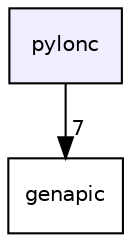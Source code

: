 digraph "pylonc" {
  compound=true
  node [ fontsize="10", fontname="Helvetica"];
  edge [ labelfontsize="10", labelfontname="Helvetica"];
  dir_125758defccbce2917ac23cd0814bed3 [shape=box, label="pylonc", style="filled", fillcolor="#eeeeff", pencolor="black", URL="dir_125758defccbce2917ac23cd0814bed3.html"];
  dir_35117d29ad13cf8acb01c27df2d162cc [shape=box label="genapic" URL="dir_35117d29ad13cf8acb01c27df2d162cc.html"];
  dir_125758defccbce2917ac23cd0814bed3->dir_35117d29ad13cf8acb01c27df2d162cc [headlabel="7", labeldistance=1.5 headhref="dir_000001_000000.html"];
}
